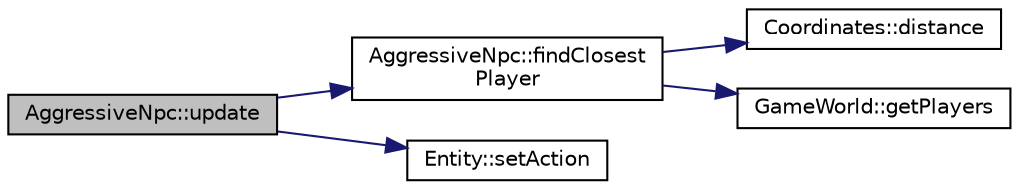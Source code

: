 digraph "AggressiveNpc::update"
{
 // LATEX_PDF_SIZE
  edge [fontname="Helvetica",fontsize="10",labelfontname="Helvetica",labelfontsize="10"];
  node [fontname="Helvetica",fontsize="10",shape=record];
  rankdir="LR";
  Node1 [label="AggressiveNpc::update",height=0.2,width=0.4,color="black", fillcolor="grey75", style="filled", fontcolor="black",tooltip="Updates the AggressiveNpc."];
  Node1 -> Node2 [color="midnightblue",fontsize="10",style="solid",fontname="Helvetica"];
  Node2 [label="AggressiveNpc::findClosest\lPlayer",height=0.2,width=0.4,color="black", fillcolor="white", style="filled",URL="$classAggressiveNpc.html#a37453d355991dae967fcea1baafb72e3",tooltip="Finds the closest player to the AggressiveNpc."];
  Node2 -> Node3 [color="midnightblue",fontsize="10",style="solid",fontname="Helvetica"];
  Node3 [label="Coordinates::distance",height=0.2,width=0.4,color="black", fillcolor="white", style="filled",URL="$structCoordinates.html#afd7a34a1bae5f10f5abbde76839a891c",tooltip="Calculate the euclidean distance between two Coordinates."];
  Node2 -> Node4 [color="midnightblue",fontsize="10",style="solid",fontname="Helvetica"];
  Node4 [label="GameWorld::getPlayers",height=0.2,width=0.4,color="black", fillcolor="white", style="filled",URL="$classGameWorld.html#acd967a70218090ebcb533b851375e5e1",tooltip=" "];
  Node1 -> Node5 [color="midnightblue",fontsize="10",style="solid",fontname="Helvetica"];
  Node5 [label="Entity::setAction",height=0.2,width=0.4,color="black", fillcolor="white", style="filled",URL="$classEntity.html#ae00ca26a951f822510d3d93e4c42dce3",tooltip="Set the current action to parameter action."];
}
